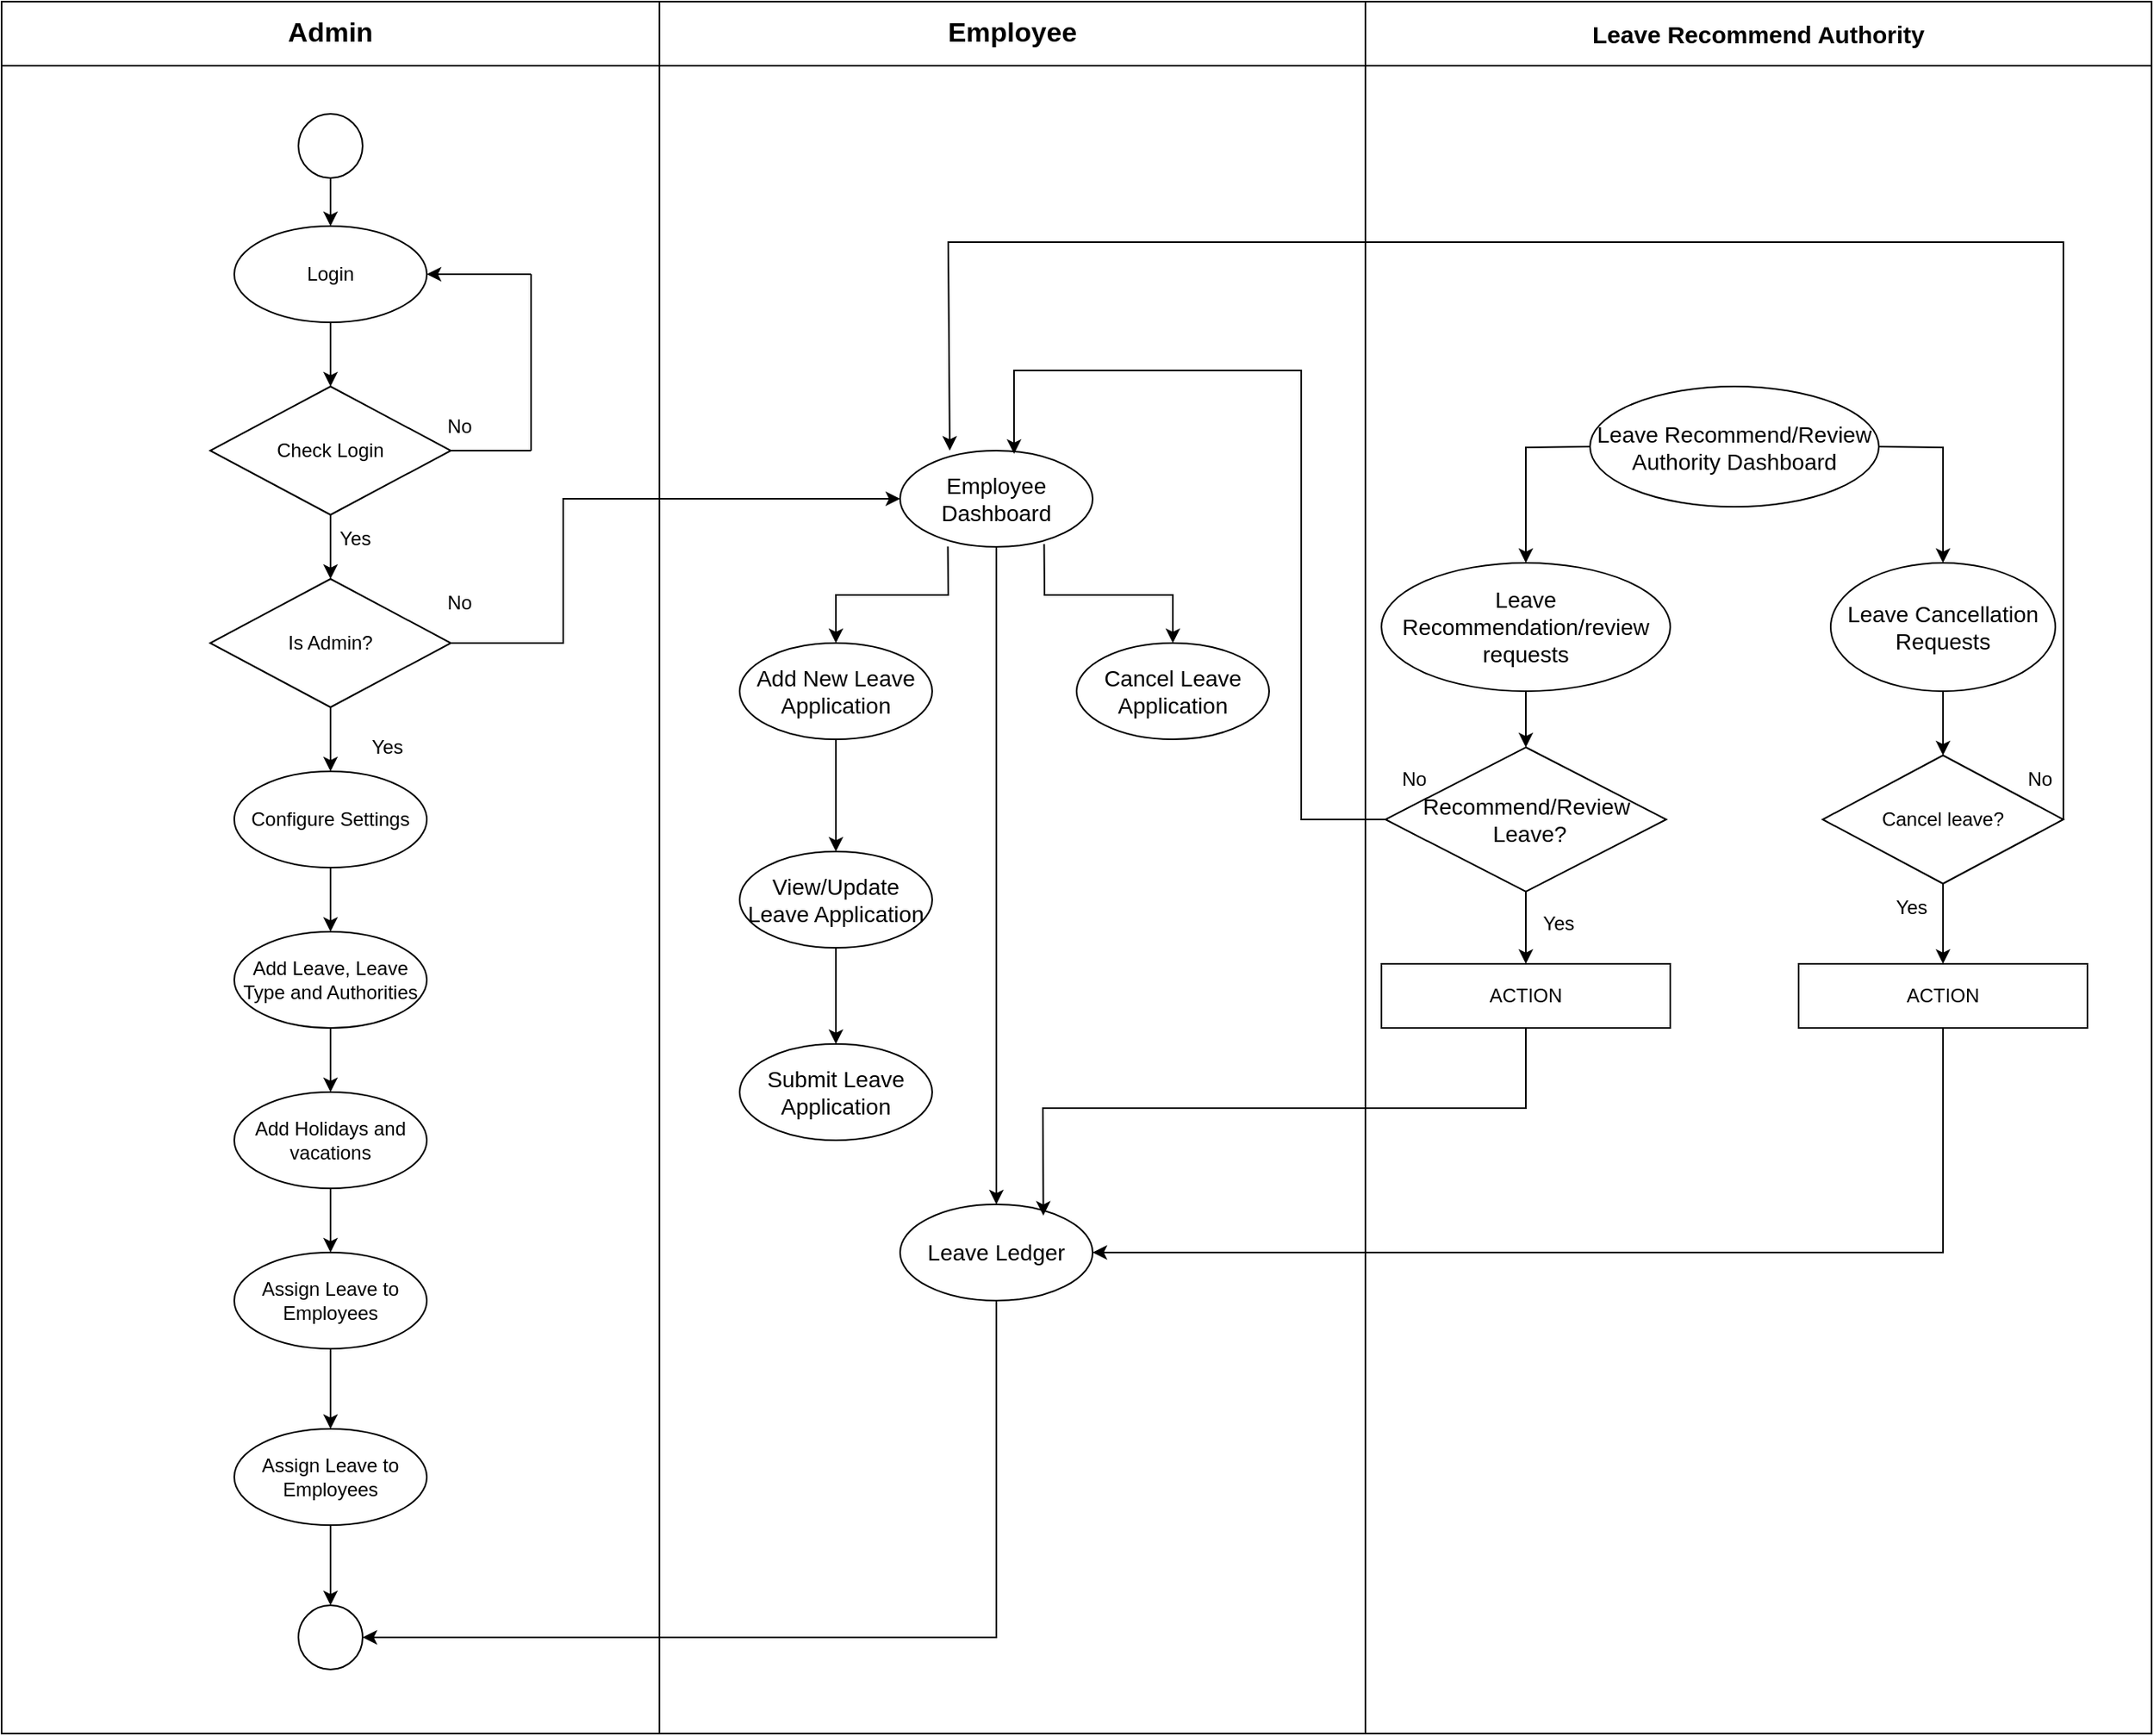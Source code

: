 <mxfile version="22.1.11" type="github">
  <diagram name="Page-1" id="n5o9iAiSKPK0Jocax5ZN">
    <mxGraphModel dx="2214" dy="788" grid="1" gridSize="10" guides="1" tooltips="1" connect="1" arrows="1" fold="1" page="1" pageScale="1" pageWidth="827" pageHeight="1169" background="#ffffff" math="0" shadow="0">
      <root>
        <mxCell id="0" />
        <mxCell id="1" parent="0" />
        <mxCell id="4MFV0WDa8-gvsvSp9L-N-18" value="&lt;font style=&quot;font-size: 17px;&quot;&gt;Admin&lt;/font&gt;" style="swimlane;whiteSpace=wrap;html=1;startSize=40;" vertex="1" parent="1">
          <mxGeometry x="-10" y="210" width="410" height="1080" as="geometry" />
        </mxCell>
        <mxCell id="4MFV0WDa8-gvsvSp9L-N-19" value="" style="ellipse;whiteSpace=wrap;html=1;" vertex="1" parent="4MFV0WDa8-gvsvSp9L-N-18">
          <mxGeometry x="185" y="70" width="40" height="40" as="geometry" />
        </mxCell>
        <mxCell id="4MFV0WDa8-gvsvSp9L-N-20" style="edgeStyle=orthogonalEdgeStyle;rounded=0;orthogonalLoop=1;jettySize=auto;html=1;exitX=0.5;exitY=1;exitDx=0;exitDy=0;" edge="1" parent="4MFV0WDa8-gvsvSp9L-N-18" source="4MFV0WDa8-gvsvSp9L-N-19" target="4MFV0WDa8-gvsvSp9L-N-19">
          <mxGeometry relative="1" as="geometry" />
        </mxCell>
        <mxCell id="4MFV0WDa8-gvsvSp9L-N-24" value="Login" style="ellipse;whiteSpace=wrap;html=1;" vertex="1" parent="4MFV0WDa8-gvsvSp9L-N-18">
          <mxGeometry x="145" y="140" width="120" height="60" as="geometry" />
        </mxCell>
        <mxCell id="4MFV0WDa8-gvsvSp9L-N-21" value="" style="endArrow=classic;html=1;rounded=0;exitX=0.5;exitY=1;exitDx=0;exitDy=0;entryX=0.5;entryY=0;entryDx=0;entryDy=0;" edge="1" parent="4MFV0WDa8-gvsvSp9L-N-18" source="4MFV0WDa8-gvsvSp9L-N-19" target="4MFV0WDa8-gvsvSp9L-N-24">
          <mxGeometry width="50" height="50" relative="1" as="geometry">
            <mxPoint x="300" y="210" as="sourcePoint" />
            <mxPoint x="100" y="140" as="targetPoint" />
          </mxGeometry>
        </mxCell>
        <mxCell id="4MFV0WDa8-gvsvSp9L-N-33" value="Check Login" style="rhombus;whiteSpace=wrap;html=1;" vertex="1" parent="4MFV0WDa8-gvsvSp9L-N-18">
          <mxGeometry x="130" y="240" width="150" height="80" as="geometry" />
        </mxCell>
        <mxCell id="4MFV0WDa8-gvsvSp9L-N-32" value="" style="endArrow=classic;html=1;rounded=0;exitX=0.5;exitY=1;exitDx=0;exitDy=0;entryX=0.5;entryY=0;entryDx=0;entryDy=0;" edge="1" parent="4MFV0WDa8-gvsvSp9L-N-18" source="4MFV0WDa8-gvsvSp9L-N-24" target="4MFV0WDa8-gvsvSp9L-N-33">
          <mxGeometry width="50" height="50" relative="1" as="geometry">
            <mxPoint x="300" y="210" as="sourcePoint" />
            <mxPoint x="100" y="230" as="targetPoint" />
          </mxGeometry>
        </mxCell>
        <mxCell id="4MFV0WDa8-gvsvSp9L-N-36" value="Is Admin?" style="rhombus;whiteSpace=wrap;html=1;" vertex="1" parent="4MFV0WDa8-gvsvSp9L-N-18">
          <mxGeometry x="130" y="360" width="150" height="80" as="geometry" />
        </mxCell>
        <mxCell id="4MFV0WDa8-gvsvSp9L-N-38" value="" style="endArrow=classic;html=1;rounded=0;exitX=0.5;exitY=1;exitDx=0;exitDy=0;entryX=0.5;entryY=0;entryDx=0;entryDy=0;" edge="1" parent="4MFV0WDa8-gvsvSp9L-N-18" source="4MFV0WDa8-gvsvSp9L-N-33" target="4MFV0WDa8-gvsvSp9L-N-36">
          <mxGeometry width="50" height="50" relative="1" as="geometry">
            <mxPoint x="300" y="290" as="sourcePoint" />
            <mxPoint x="350" y="240" as="targetPoint" />
          </mxGeometry>
        </mxCell>
        <mxCell id="4MFV0WDa8-gvsvSp9L-N-40" value="Configure Settings" style="ellipse;whiteSpace=wrap;html=1;" vertex="1" parent="4MFV0WDa8-gvsvSp9L-N-18">
          <mxGeometry x="145" y="480" width="120" height="60" as="geometry" />
        </mxCell>
        <mxCell id="4MFV0WDa8-gvsvSp9L-N-39" value="" style="endArrow=classic;html=1;rounded=0;exitX=0.5;exitY=1;exitDx=0;exitDy=0;entryX=0.5;entryY=0;entryDx=0;entryDy=0;" edge="1" parent="4MFV0WDa8-gvsvSp9L-N-18" source="4MFV0WDa8-gvsvSp9L-N-36" target="4MFV0WDa8-gvsvSp9L-N-40">
          <mxGeometry width="50" height="50" relative="1" as="geometry">
            <mxPoint x="110" y="440" as="sourcePoint" />
            <mxPoint x="100" y="490" as="targetPoint" />
          </mxGeometry>
        </mxCell>
        <mxCell id="4MFV0WDa8-gvsvSp9L-N-42" value="Add Leave, Leave Type and Authorities" style="ellipse;whiteSpace=wrap;html=1;" vertex="1" parent="4MFV0WDa8-gvsvSp9L-N-18">
          <mxGeometry x="145" y="580" width="120" height="60" as="geometry" />
        </mxCell>
        <mxCell id="4MFV0WDa8-gvsvSp9L-N-41" value="" style="endArrow=classic;html=1;rounded=0;exitX=0.5;exitY=1;exitDx=0;exitDy=0;entryX=0.5;entryY=0;entryDx=0;entryDy=0;" edge="1" parent="4MFV0WDa8-gvsvSp9L-N-18" source="4MFV0WDa8-gvsvSp9L-N-40" target="4MFV0WDa8-gvsvSp9L-N-42">
          <mxGeometry width="50" height="50" relative="1" as="geometry">
            <mxPoint x="280" y="490" as="sourcePoint" />
            <mxPoint x="100" y="580" as="targetPoint" />
          </mxGeometry>
        </mxCell>
        <mxCell id="4MFV0WDa8-gvsvSp9L-N-46" value="Add Holidays and vacations" style="ellipse;whiteSpace=wrap;html=1;" vertex="1" parent="4MFV0WDa8-gvsvSp9L-N-18">
          <mxGeometry x="145" y="680" width="120" height="60" as="geometry" />
        </mxCell>
        <mxCell id="4MFV0WDa8-gvsvSp9L-N-45" value="" style="endArrow=classic;html=1;rounded=0;exitX=0.5;exitY=1;exitDx=0;exitDy=0;entryX=0.5;entryY=0;entryDx=0;entryDy=0;" edge="1" parent="4MFV0WDa8-gvsvSp9L-N-18" source="4MFV0WDa8-gvsvSp9L-N-42" target="4MFV0WDa8-gvsvSp9L-N-46">
          <mxGeometry width="50" height="50" relative="1" as="geometry">
            <mxPoint x="280" y="600" as="sourcePoint" />
            <mxPoint x="100" y="690" as="targetPoint" />
          </mxGeometry>
        </mxCell>
        <mxCell id="4MFV0WDa8-gvsvSp9L-N-48" value="Assign Leave to Employees" style="ellipse;whiteSpace=wrap;html=1;" vertex="1" parent="4MFV0WDa8-gvsvSp9L-N-18">
          <mxGeometry x="145" y="780" width="120" height="60" as="geometry" />
        </mxCell>
        <mxCell id="4MFV0WDa8-gvsvSp9L-N-49" value="" style="ellipse;whiteSpace=wrap;html=1;" vertex="1" parent="4MFV0WDa8-gvsvSp9L-N-18">
          <mxGeometry x="185" y="1000" width="40" height="40" as="geometry" />
        </mxCell>
        <mxCell id="4MFV0WDa8-gvsvSp9L-N-50" value="" style="endArrow=classic;html=1;rounded=0;exitX=0.5;exitY=1;exitDx=0;exitDy=0;entryX=0.5;entryY=0;entryDx=0;entryDy=0;" edge="1" parent="4MFV0WDa8-gvsvSp9L-N-18" source="4MFV0WDa8-gvsvSp9L-N-46" target="4MFV0WDa8-gvsvSp9L-N-48">
          <mxGeometry width="50" height="50" relative="1" as="geometry">
            <mxPoint x="350" y="880" as="sourcePoint" />
            <mxPoint x="400" y="830" as="targetPoint" />
          </mxGeometry>
        </mxCell>
        <mxCell id="4MFV0WDa8-gvsvSp9L-N-53" value="" style="endArrow=classic;html=1;rounded=0;exitX=0.5;exitY=1;exitDx=0;exitDy=0;entryX=0.5;entryY=0;entryDx=0;entryDy=0;" edge="1" parent="4MFV0WDa8-gvsvSp9L-N-18" source="4MFV0WDa8-gvsvSp9L-N-48" target="4MFV0WDa8-gvsvSp9L-N-76">
          <mxGeometry width="50" height="50" relative="1" as="geometry">
            <mxPoint x="300" y="750" as="sourcePoint" />
            <mxPoint x="210" y="910" as="targetPoint" />
          </mxGeometry>
        </mxCell>
        <mxCell id="4MFV0WDa8-gvsvSp9L-N-55" value="No" style="text;html=1;align=center;verticalAlign=middle;resizable=0;points=[];autosize=1;strokeColor=none;fillColor=none;" vertex="1" parent="4MFV0WDa8-gvsvSp9L-N-18">
          <mxGeometry x="265" y="250" width="40" height="30" as="geometry" />
        </mxCell>
        <mxCell id="4MFV0WDa8-gvsvSp9L-N-54" value="Yes" style="text;html=1;align=center;verticalAlign=middle;resizable=0;points=[];autosize=1;strokeColor=none;fillColor=none;" vertex="1" parent="4MFV0WDa8-gvsvSp9L-N-18">
          <mxGeometry x="200" y="320" width="40" height="30" as="geometry" />
        </mxCell>
        <mxCell id="4MFV0WDa8-gvsvSp9L-N-57" value="Yes" style="text;html=1;align=center;verticalAlign=middle;resizable=0;points=[];autosize=1;strokeColor=none;fillColor=none;" vertex="1" parent="4MFV0WDa8-gvsvSp9L-N-18">
          <mxGeometry x="220" y="450" width="40" height="30" as="geometry" />
        </mxCell>
        <mxCell id="4MFV0WDa8-gvsvSp9L-N-68" value="No" style="text;html=1;align=center;verticalAlign=middle;resizable=0;points=[];autosize=1;strokeColor=none;fillColor=none;" vertex="1" parent="4MFV0WDa8-gvsvSp9L-N-18">
          <mxGeometry x="265" y="360" width="40" height="30" as="geometry" />
        </mxCell>
        <mxCell id="4MFV0WDa8-gvsvSp9L-N-76" value="Assign Leave to Employees" style="ellipse;whiteSpace=wrap;html=1;" vertex="1" parent="4MFV0WDa8-gvsvSp9L-N-18">
          <mxGeometry x="145" y="890" width="120" height="60" as="geometry" />
        </mxCell>
        <mxCell id="4MFV0WDa8-gvsvSp9L-N-77" value="" style="endArrow=classic;html=1;rounded=0;exitX=0.5;exitY=1;exitDx=0;exitDy=0;entryX=0.5;entryY=0;entryDx=0;entryDy=0;" edge="1" parent="4MFV0WDa8-gvsvSp9L-N-18" source="4MFV0WDa8-gvsvSp9L-N-76" target="4MFV0WDa8-gvsvSp9L-N-49">
          <mxGeometry width="50" height="50" relative="1" as="geometry">
            <mxPoint x="215" y="850" as="sourcePoint" />
            <mxPoint x="215" y="900" as="targetPoint" />
          </mxGeometry>
        </mxCell>
        <mxCell id="4MFV0WDa8-gvsvSp9L-N-29" value="" style="endArrow=none;html=1;rounded=0;exitX=1;exitY=0.5;exitDx=0;exitDy=0;" edge="1" parent="1" source="4MFV0WDa8-gvsvSp9L-N-33">
          <mxGeometry width="50" height="50" relative="1" as="geometry">
            <mxPoint x="390" y="420" as="sourcePoint" />
            <mxPoint x="320" y="490" as="targetPoint" />
          </mxGeometry>
        </mxCell>
        <mxCell id="4MFV0WDa8-gvsvSp9L-N-30" value="" style="endArrow=none;html=1;rounded=0;" edge="1" parent="1">
          <mxGeometry width="50" height="50" relative="1" as="geometry">
            <mxPoint x="320" y="380" as="sourcePoint" />
            <mxPoint x="320" y="490" as="targetPoint" />
          </mxGeometry>
        </mxCell>
        <mxCell id="4MFV0WDa8-gvsvSp9L-N-34" value="" style="endArrow=classic;html=1;rounded=0;entryX=1;entryY=0.5;entryDx=0;entryDy=0;" edge="1" parent="1" target="4MFV0WDa8-gvsvSp9L-N-24">
          <mxGeometry width="50" height="50" relative="1" as="geometry">
            <mxPoint x="320" y="380" as="sourcePoint" />
            <mxPoint x="440" y="370" as="targetPoint" />
          </mxGeometry>
        </mxCell>
        <mxCell id="4MFV0WDa8-gvsvSp9L-N-60" value="&lt;font style=&quot;font-size: 17px;&quot;&gt;Employee&lt;/font&gt;" style="swimlane;whiteSpace=wrap;html=1;startSize=40;" vertex="1" parent="1">
          <mxGeometry x="400" y="210" width="440" height="1080" as="geometry" />
        </mxCell>
        <mxCell id="4MFV0WDa8-gvsvSp9L-N-62" value="&lt;font style=&quot;font-size: 14px;&quot;&gt;Employee Dashboard&lt;/font&gt;" style="ellipse;whiteSpace=wrap;html=1;" vertex="1" parent="4MFV0WDa8-gvsvSp9L-N-60">
          <mxGeometry x="150" y="280" width="120" height="60" as="geometry" />
        </mxCell>
        <mxCell id="4MFV0WDa8-gvsvSp9L-N-64" value="&lt;font style=&quot;font-size: 14px;&quot;&gt;Add New Leave Application&lt;/font&gt;" style="ellipse;whiteSpace=wrap;html=1;" vertex="1" parent="4MFV0WDa8-gvsvSp9L-N-60">
          <mxGeometry x="50" y="400" width="120" height="60" as="geometry" />
        </mxCell>
        <mxCell id="4MFV0WDa8-gvsvSp9L-N-63" value="" style="endArrow=classic;html=1;rounded=0;exitX=0.248;exitY=0.995;exitDx=0;exitDy=0;exitPerimeter=0;entryX=0.5;entryY=0;entryDx=0;entryDy=0;" edge="1" parent="4MFV0WDa8-gvsvSp9L-N-60" source="4MFV0WDa8-gvsvSp9L-N-62" target="4MFV0WDa8-gvsvSp9L-N-64">
          <mxGeometry width="50" height="50" relative="1" as="geometry">
            <mxPoint x="20" y="410" as="sourcePoint" />
            <mxPoint x="110" y="410" as="targetPoint" />
            <Array as="points">
              <mxPoint x="180" y="370" />
              <mxPoint x="110" y="370" />
            </Array>
          </mxGeometry>
        </mxCell>
        <mxCell id="4MFV0WDa8-gvsvSp9L-N-66" value="&lt;font style=&quot;font-size: 14px;&quot;&gt;Cancel Leave Application&lt;/font&gt;" style="ellipse;whiteSpace=wrap;html=1;" vertex="1" parent="4MFV0WDa8-gvsvSp9L-N-60">
          <mxGeometry x="260" y="400" width="120" height="60" as="geometry" />
        </mxCell>
        <mxCell id="4MFV0WDa8-gvsvSp9L-N-65" value="" style="endArrow=classic;html=1;rounded=0;exitX=0.748;exitY=0.971;exitDx=0;exitDy=0;exitPerimeter=0;entryX=0.5;entryY=0;entryDx=0;entryDy=0;" edge="1" parent="4MFV0WDa8-gvsvSp9L-N-60" source="4MFV0WDa8-gvsvSp9L-N-62" target="4MFV0WDa8-gvsvSp9L-N-66">
          <mxGeometry width="50" height="50" relative="1" as="geometry">
            <mxPoint x="205" y="350" as="sourcePoint" />
            <mxPoint x="320" y="400" as="targetPoint" />
            <Array as="points">
              <mxPoint x="240" y="370" />
              <mxPoint x="320" y="370" />
            </Array>
          </mxGeometry>
        </mxCell>
        <mxCell id="4MFV0WDa8-gvsvSp9L-N-70" value="&lt;font style=&quot;font-size: 14px;&quot;&gt;View/Update Leave Application&lt;/font&gt;" style="ellipse;whiteSpace=wrap;html=1;" vertex="1" parent="4MFV0WDa8-gvsvSp9L-N-60">
          <mxGeometry x="50" y="530" width="120" height="60" as="geometry" />
        </mxCell>
        <mxCell id="4MFV0WDa8-gvsvSp9L-N-69" value="" style="endArrow=classic;html=1;rounded=0;exitX=0.5;exitY=1;exitDx=0;exitDy=0;entryX=0.5;entryY=0;entryDx=0;entryDy=0;" edge="1" parent="4MFV0WDa8-gvsvSp9L-N-60" source="4MFV0WDa8-gvsvSp9L-N-64" target="4MFV0WDa8-gvsvSp9L-N-70">
          <mxGeometry width="50" height="50" relative="1" as="geometry">
            <mxPoint x="170" y="620" as="sourcePoint" />
            <mxPoint x="110" y="520" as="targetPoint" />
          </mxGeometry>
        </mxCell>
        <mxCell id="4MFV0WDa8-gvsvSp9L-N-71" value="&lt;font style=&quot;font-size: 14px;&quot;&gt;Submit Leave Application&lt;/font&gt;" style="ellipse;whiteSpace=wrap;html=1;" vertex="1" parent="4MFV0WDa8-gvsvSp9L-N-60">
          <mxGeometry x="50" y="650" width="120" height="60" as="geometry" />
        </mxCell>
        <mxCell id="4MFV0WDa8-gvsvSp9L-N-72" value="" style="endArrow=classic;html=1;rounded=0;exitX=0.5;exitY=1;exitDx=0;exitDy=0;entryX=0.5;entryY=0;entryDx=0;entryDy=0;" edge="1" parent="4MFV0WDa8-gvsvSp9L-N-60" source="4MFV0WDa8-gvsvSp9L-N-70" target="4MFV0WDa8-gvsvSp9L-N-71">
          <mxGeometry width="50" height="50" relative="1" as="geometry">
            <mxPoint x="170" y="620" as="sourcePoint" />
            <mxPoint x="220" y="570" as="targetPoint" />
          </mxGeometry>
        </mxCell>
        <mxCell id="4MFV0WDa8-gvsvSp9L-N-74" value="&lt;font style=&quot;font-size: 14px;&quot;&gt;Leave Ledger&lt;/font&gt;" style="ellipse;whiteSpace=wrap;html=1;" vertex="1" parent="4MFV0WDa8-gvsvSp9L-N-60">
          <mxGeometry x="150" y="750" width="120" height="60" as="geometry" />
        </mxCell>
        <mxCell id="4MFV0WDa8-gvsvSp9L-N-73" value="" style="endArrow=classic;html=1;rounded=0;exitX=0.5;exitY=1;exitDx=0;exitDy=0;entryX=0.5;entryY=0;entryDx=0;entryDy=0;" edge="1" parent="4MFV0WDa8-gvsvSp9L-N-60" source="4MFV0WDa8-gvsvSp9L-N-62" target="4MFV0WDa8-gvsvSp9L-N-74">
          <mxGeometry width="50" height="50" relative="1" as="geometry">
            <mxPoint x="170" y="710" as="sourcePoint" />
            <mxPoint x="210" y="750" as="targetPoint" />
          </mxGeometry>
        </mxCell>
        <mxCell id="4MFV0WDa8-gvsvSp9L-N-61" value="" style="endArrow=classic;html=1;rounded=0;exitX=1;exitY=0.5;exitDx=0;exitDy=0;entryX=0;entryY=0.5;entryDx=0;entryDy=0;" edge="1" parent="1" source="4MFV0WDa8-gvsvSp9L-N-36" target="4MFV0WDa8-gvsvSp9L-N-62">
          <mxGeometry width="50" height="50" relative="1" as="geometry">
            <mxPoint x="390" y="630" as="sourcePoint" />
            <mxPoint x="440" y="520" as="targetPoint" />
            <Array as="points">
              <mxPoint x="340" y="610" />
              <mxPoint x="340" y="520" />
            </Array>
          </mxGeometry>
        </mxCell>
        <mxCell id="4MFV0WDa8-gvsvSp9L-N-75" value="" style="endArrow=classic;html=1;rounded=0;exitX=0.5;exitY=1;exitDx=0;exitDy=0;entryX=1;entryY=0.5;entryDx=0;entryDy=0;" edge="1" parent="1" source="4MFV0WDa8-gvsvSp9L-N-74" target="4MFV0WDa8-gvsvSp9L-N-49">
          <mxGeometry width="50" height="50" relative="1" as="geometry">
            <mxPoint x="570" y="1030" as="sourcePoint" />
            <mxPoint x="620" y="980" as="targetPoint" />
            <Array as="points">
              <mxPoint x="610" y="1230" />
            </Array>
          </mxGeometry>
        </mxCell>
        <mxCell id="4MFV0WDa8-gvsvSp9L-N-79" value="&lt;font style=&quot;font-size: 15px;&quot;&gt;Leave Recommend Authority&lt;/font&gt;" style="swimlane;whiteSpace=wrap;html=1;startSize=40;" vertex="1" parent="1">
          <mxGeometry x="840" y="210" width="490" height="1080" as="geometry" />
        </mxCell>
        <mxCell id="4MFV0WDa8-gvsvSp9L-N-81" value="&lt;font style=&quot;font-size: 14px;&quot;&gt;Leave Recommend/Review Authority Dashboard&lt;/font&gt;" style="ellipse;whiteSpace=wrap;html=1;" vertex="1" parent="4MFV0WDa8-gvsvSp9L-N-79">
          <mxGeometry x="140" y="240" width="180" height="75" as="geometry" />
        </mxCell>
        <mxCell id="4MFV0WDa8-gvsvSp9L-N-84" value="&lt;font style=&quot;font-size: 14px;&quot;&gt;Leave Recommendation/review requests&lt;/font&gt;" style="ellipse;whiteSpace=wrap;html=1;" vertex="1" parent="4MFV0WDa8-gvsvSp9L-N-79">
          <mxGeometry x="10" y="350" width="180" height="80" as="geometry" />
        </mxCell>
        <mxCell id="4MFV0WDa8-gvsvSp9L-N-82" value="" style="endArrow=classic;html=1;rounded=0;exitX=0;exitY=0.5;exitDx=0;exitDy=0;entryX=0.5;entryY=0;entryDx=0;entryDy=0;" edge="1" parent="4MFV0WDa8-gvsvSp9L-N-79" source="4MFV0WDa8-gvsvSp9L-N-81" target="4MFV0WDa8-gvsvSp9L-N-84">
          <mxGeometry width="50" height="50" relative="1" as="geometry">
            <mxPoint x="-140" y="340" as="sourcePoint" />
            <mxPoint x="80" y="390" as="targetPoint" />
            <Array as="points">
              <mxPoint x="100" y="278" />
            </Array>
          </mxGeometry>
        </mxCell>
        <mxCell id="4MFV0WDa8-gvsvSp9L-N-85" value="&lt;font style=&quot;font-size: 14px;&quot;&gt;Leave Cancellation Requests&lt;/font&gt;" style="ellipse;whiteSpace=wrap;html=1;" vertex="1" parent="4MFV0WDa8-gvsvSp9L-N-79">
          <mxGeometry x="290" y="350" width="140" height="80" as="geometry" />
        </mxCell>
        <mxCell id="4MFV0WDa8-gvsvSp9L-N-86" value="" style="endArrow=classic;html=1;rounded=0;exitX=1;exitY=0.5;exitDx=0;exitDy=0;entryX=0.5;entryY=0;entryDx=0;entryDy=0;" edge="1" parent="4MFV0WDa8-gvsvSp9L-N-79" source="4MFV0WDa8-gvsvSp9L-N-81" target="4MFV0WDa8-gvsvSp9L-N-85">
          <mxGeometry width="50" height="50" relative="1" as="geometry">
            <mxPoint x="150" y="288" as="sourcePoint" />
            <mxPoint x="90" y="380" as="targetPoint" />
            <Array as="points">
              <mxPoint x="360" y="278" />
            </Array>
          </mxGeometry>
        </mxCell>
        <mxCell id="4MFV0WDa8-gvsvSp9L-N-91" value="&lt;font style=&quot;font-size: 14px;&quot;&gt;Recommend/Review&lt;br&gt;&amp;nbsp;Leave?&lt;/font&gt;" style="rhombus;whiteSpace=wrap;html=1;" vertex="1" parent="4MFV0WDa8-gvsvSp9L-N-79">
          <mxGeometry x="12.5" y="465" width="175" height="90" as="geometry" />
        </mxCell>
        <mxCell id="4MFV0WDa8-gvsvSp9L-N-87" value="" style="endArrow=classic;html=1;rounded=0;exitX=0.5;exitY=1;exitDx=0;exitDy=0;entryX=0.5;entryY=0;entryDx=0;entryDy=0;" edge="1" parent="4MFV0WDa8-gvsvSp9L-N-79" source="4MFV0WDa8-gvsvSp9L-N-84" target="4MFV0WDa8-gvsvSp9L-N-91">
          <mxGeometry width="50" height="50" relative="1" as="geometry">
            <mxPoint x="-120" y="460" as="sourcePoint" />
            <mxPoint x="80" y="470" as="targetPoint" />
          </mxGeometry>
        </mxCell>
        <mxCell id="4MFV0WDa8-gvsvSp9L-N-92" value="Cancel leave?" style="rhombus;whiteSpace=wrap;html=1;" vertex="1" parent="4MFV0WDa8-gvsvSp9L-N-79">
          <mxGeometry x="285" y="470" width="150" height="80" as="geometry" />
        </mxCell>
        <mxCell id="4MFV0WDa8-gvsvSp9L-N-88" value="" style="endArrow=classic;html=1;rounded=0;exitX=0.5;exitY=1;exitDx=0;exitDy=0;entryX=0.5;entryY=0;entryDx=0;entryDy=0;" edge="1" parent="4MFV0WDa8-gvsvSp9L-N-79" source="4MFV0WDa8-gvsvSp9L-N-85" target="4MFV0WDa8-gvsvSp9L-N-92">
          <mxGeometry width="50" height="50" relative="1" as="geometry">
            <mxPoint x="90" y="420" as="sourcePoint" />
            <mxPoint x="380" y="470" as="targetPoint" />
          </mxGeometry>
        </mxCell>
        <mxCell id="4MFV0WDa8-gvsvSp9L-N-93" value="No" style="text;html=1;align=center;verticalAlign=middle;resizable=0;points=[];autosize=1;strokeColor=none;fillColor=none;" vertex="1" parent="4MFV0WDa8-gvsvSp9L-N-79">
          <mxGeometry x="400" y="470" width="40" height="30" as="geometry" />
        </mxCell>
        <mxCell id="4MFV0WDa8-gvsvSp9L-N-97" value="ACTION" style="rounded=0;whiteSpace=wrap;html=1;" vertex="1" parent="4MFV0WDa8-gvsvSp9L-N-79">
          <mxGeometry x="270" y="600" width="180" height="40" as="geometry" />
        </mxCell>
        <mxCell id="4MFV0WDa8-gvsvSp9L-N-96" value="" style="endArrow=classic;html=1;rounded=0;exitX=0.5;exitY=1;exitDx=0;exitDy=0;entryX=0.5;entryY=0;entryDx=0;entryDy=0;" edge="1" parent="4MFV0WDa8-gvsvSp9L-N-79" source="4MFV0WDa8-gvsvSp9L-N-92" target="4MFV0WDa8-gvsvSp9L-N-97">
          <mxGeometry width="50" height="50" relative="1" as="geometry">
            <mxPoint x="-120" y="460" as="sourcePoint" />
            <mxPoint x="360" y="610" as="targetPoint" />
          </mxGeometry>
        </mxCell>
        <mxCell id="4MFV0WDa8-gvsvSp9L-N-98" value="ACTION" style="rounded=0;whiteSpace=wrap;html=1;" vertex="1" parent="4MFV0WDa8-gvsvSp9L-N-79">
          <mxGeometry x="10" y="600" width="180" height="40" as="geometry" />
        </mxCell>
        <mxCell id="4MFV0WDa8-gvsvSp9L-N-99" value="" style="endArrow=classic;html=1;rounded=0;exitX=0.5;exitY=1;exitDx=0;exitDy=0;entryX=0.5;entryY=0;entryDx=0;entryDy=0;" edge="1" parent="4MFV0WDa8-gvsvSp9L-N-79" source="4MFV0WDa8-gvsvSp9L-N-91" target="4MFV0WDa8-gvsvSp9L-N-98">
          <mxGeometry width="50" height="50" relative="1" as="geometry">
            <mxPoint x="-120" y="460" as="sourcePoint" />
            <mxPoint x="-70" y="410" as="targetPoint" />
          </mxGeometry>
        </mxCell>
        <mxCell id="4MFV0WDa8-gvsvSp9L-N-102" value="No" style="text;html=1;align=center;verticalAlign=middle;resizable=0;points=[];autosize=1;strokeColor=none;fillColor=none;" vertex="1" parent="4MFV0WDa8-gvsvSp9L-N-79">
          <mxGeometry x="10" y="470" width="40" height="30" as="geometry" />
        </mxCell>
        <mxCell id="4MFV0WDa8-gvsvSp9L-N-106" value="Yes" style="text;html=1;align=center;verticalAlign=middle;resizable=0;points=[];autosize=1;strokeColor=none;fillColor=none;" vertex="1" parent="4MFV0WDa8-gvsvSp9L-N-79">
          <mxGeometry x="320" y="550" width="40" height="30" as="geometry" />
        </mxCell>
        <mxCell id="4MFV0WDa8-gvsvSp9L-N-110" value="Yes" style="text;html=1;align=center;verticalAlign=middle;resizable=0;points=[];autosize=1;strokeColor=none;fillColor=none;" vertex="1" parent="4MFV0WDa8-gvsvSp9L-N-79">
          <mxGeometry x="100" y="560" width="40" height="30" as="geometry" />
        </mxCell>
        <mxCell id="4MFV0WDa8-gvsvSp9L-N-80" value="" style="endArrow=classic;html=1;rounded=0;entryX=0.258;entryY=0;entryDx=0;entryDy=0;entryPerimeter=0;exitX=1;exitY=0.5;exitDx=0;exitDy=0;" edge="1" parent="1" source="4MFV0WDa8-gvsvSp9L-N-92" target="4MFV0WDa8-gvsvSp9L-N-62">
          <mxGeometry width="50" height="50" relative="1" as="geometry">
            <mxPoint x="1190" y="360" as="sourcePoint" />
            <mxPoint x="750" y="520" as="targetPoint" />
            <Array as="points">
              <mxPoint x="1275" y="360" />
              <mxPoint x="580" y="360" />
            </Array>
          </mxGeometry>
        </mxCell>
        <mxCell id="4MFV0WDa8-gvsvSp9L-N-100" value="" style="endArrow=classic;html=1;rounded=0;exitX=0.5;exitY=1;exitDx=0;exitDy=0;entryX=0.744;entryY=0.117;entryDx=0;entryDy=0;entryPerimeter=0;" edge="1" parent="1" source="4MFV0WDa8-gvsvSp9L-N-98" target="4MFV0WDa8-gvsvSp9L-N-74">
          <mxGeometry width="50" height="50" relative="1" as="geometry">
            <mxPoint x="720" y="800" as="sourcePoint" />
            <mxPoint x="636" y="960" as="targetPoint" />
            <Array as="points">
              <mxPoint x="940" y="900" />
              <mxPoint x="639" y="900" />
            </Array>
          </mxGeometry>
        </mxCell>
        <mxCell id="4MFV0WDa8-gvsvSp9L-N-101" value="" style="endArrow=classic;html=1;rounded=0;exitX=0.5;exitY=1;exitDx=0;exitDy=0;entryX=1;entryY=0.5;entryDx=0;entryDy=0;" edge="1" parent="1" source="4MFV0WDa8-gvsvSp9L-N-97" target="4MFV0WDa8-gvsvSp9L-N-74">
          <mxGeometry width="50" height="50" relative="1" as="geometry">
            <mxPoint x="770" y="810" as="sourcePoint" />
            <mxPoint x="770" y="750" as="targetPoint" />
            <Array as="points">
              <mxPoint x="1200" y="990" />
            </Array>
          </mxGeometry>
        </mxCell>
        <mxCell id="4MFV0WDa8-gvsvSp9L-N-104" value="" style="endArrow=classic;html=1;rounded=0;exitX=0;exitY=0.5;exitDx=0;exitDy=0;entryX=0.592;entryY=0.033;entryDx=0;entryDy=0;entryPerimeter=0;" edge="1" parent="1" source="4MFV0WDa8-gvsvSp9L-N-91" target="4MFV0WDa8-gvsvSp9L-N-62">
          <mxGeometry width="50" height="50" relative="1" as="geometry">
            <mxPoint x="720" y="800" as="sourcePoint" />
            <mxPoint x="770" y="750" as="targetPoint" />
            <Array as="points">
              <mxPoint x="800" y="720" />
              <mxPoint x="800" y="440" />
              <mxPoint x="621" y="440" />
            </Array>
          </mxGeometry>
        </mxCell>
      </root>
    </mxGraphModel>
  </diagram>
</mxfile>
